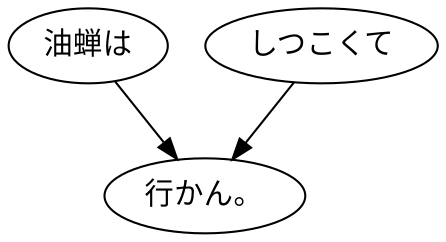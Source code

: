 digraph graph4012 {
	node0 [label="油蝉は"];
	node1 [label="しつこくて"];
	node2 [label="行かん。"];
	node0 -> node2;
	node1 -> node2;
}
